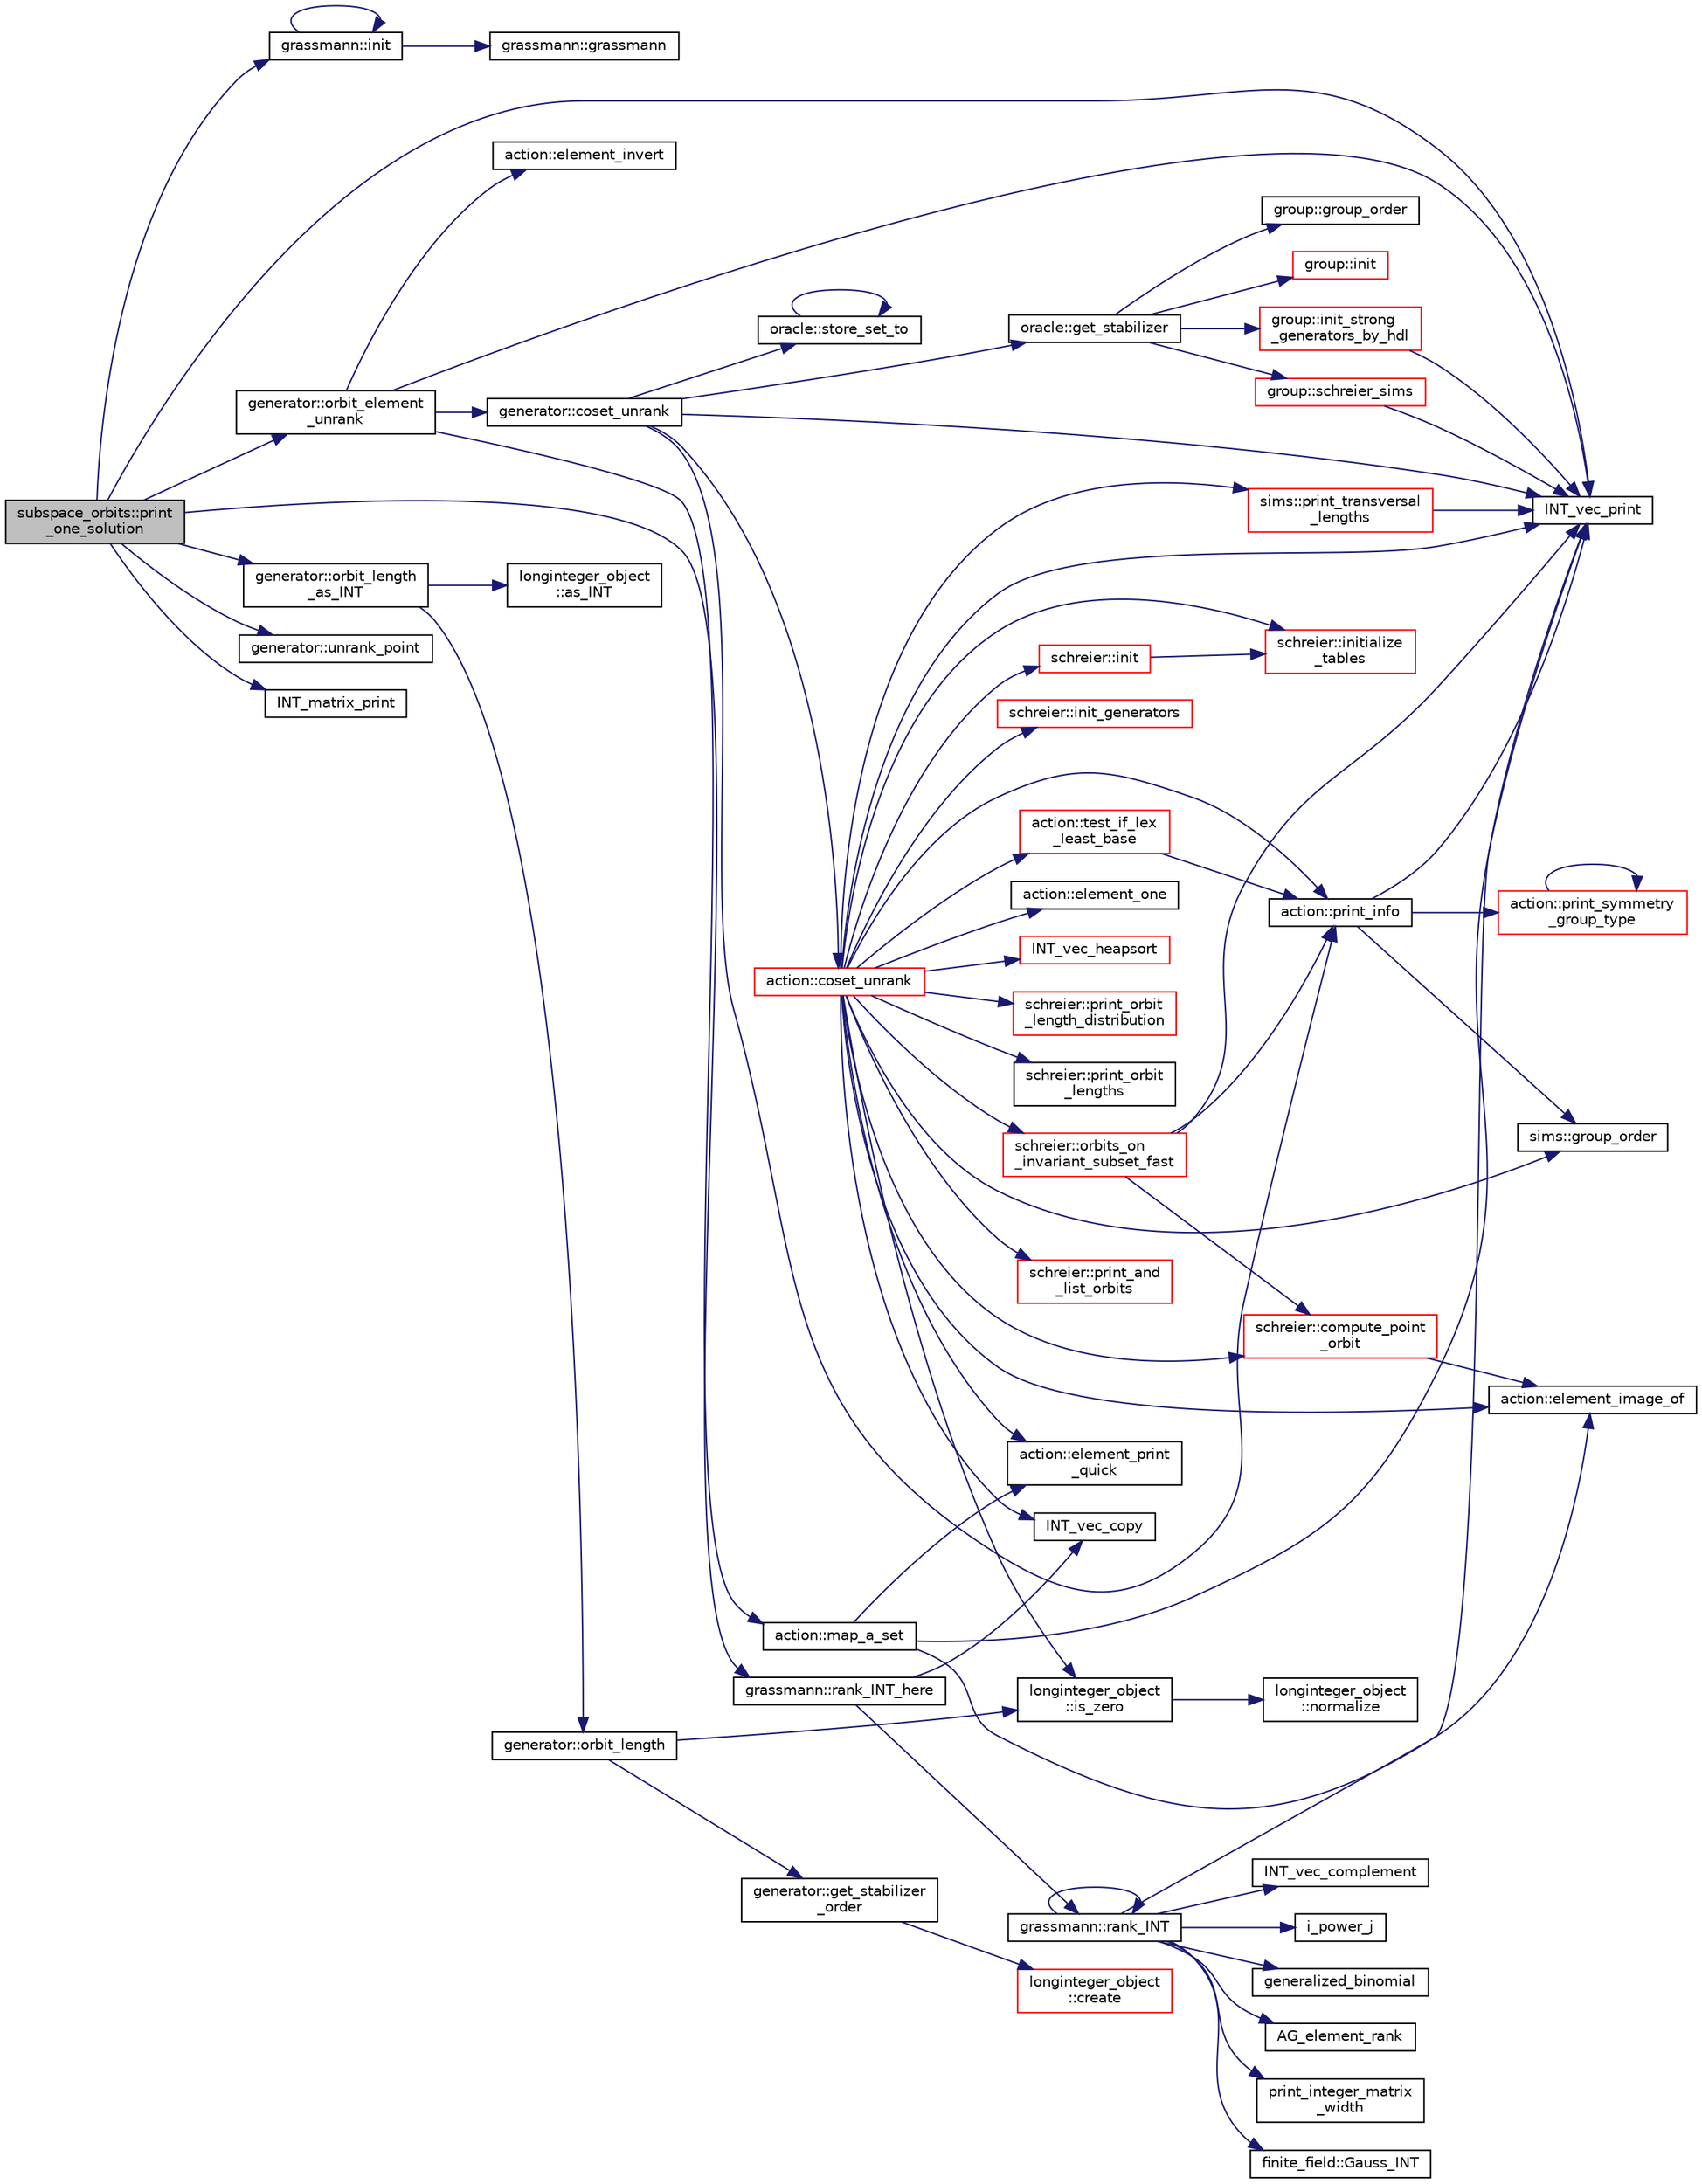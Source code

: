 digraph "subspace_orbits::print_one_solution"
{
  edge [fontname="Helvetica",fontsize="10",labelfontname="Helvetica",labelfontsize="10"];
  node [fontname="Helvetica",fontsize="10",shape=record];
  rankdir="LR";
  Node1590 [label="subspace_orbits::print\l_one_solution",height=0.2,width=0.4,color="black", fillcolor="grey75", style="filled", fontcolor="black"];
  Node1590 -> Node1591 [color="midnightblue",fontsize="10",style="solid",fontname="Helvetica"];
  Node1591 [label="grassmann::init",height=0.2,width=0.4,color="black", fillcolor="white", style="filled",URL="$df/d02/classgrassmann.html#a2e8cf7b9f203254493d7c2607c17d498"];
  Node1591 -> Node1592 [color="midnightblue",fontsize="10",style="solid",fontname="Helvetica"];
  Node1592 [label="grassmann::grassmann",height=0.2,width=0.4,color="black", fillcolor="white", style="filled",URL="$df/d02/classgrassmann.html#a252a85d3b74eb4fbd5771f4152a5f272"];
  Node1591 -> Node1591 [color="midnightblue",fontsize="10",style="solid",fontname="Helvetica"];
  Node1590 -> Node1593 [color="midnightblue",fontsize="10",style="solid",fontname="Helvetica"];
  Node1593 [label="INT_vec_print",height=0.2,width=0.4,color="black", fillcolor="white", style="filled",URL="$df/dbf/sajeeb_8_c.html#a79a5901af0b47dd0d694109543c027fe"];
  Node1590 -> Node1594 [color="midnightblue",fontsize="10",style="solid",fontname="Helvetica"];
  Node1594 [label="generator::orbit_length\l_as_INT",height=0.2,width=0.4,color="black", fillcolor="white", style="filled",URL="$d7/d73/classgenerator.html#aecb478b303fd91af6a914f541906da39"];
  Node1594 -> Node1595 [color="midnightblue",fontsize="10",style="solid",fontname="Helvetica"];
  Node1595 [label="generator::orbit_length",height=0.2,width=0.4,color="black", fillcolor="white", style="filled",URL="$d7/d73/classgenerator.html#a38a102d644c03c18ad901f1a815a7f6c"];
  Node1595 -> Node1596 [color="midnightblue",fontsize="10",style="solid",fontname="Helvetica"];
  Node1596 [label="generator::get_stabilizer\l_order",height=0.2,width=0.4,color="black", fillcolor="white", style="filled",URL="$d7/d73/classgenerator.html#a2a03fc974c76e47e999f3abc99e6b81d"];
  Node1596 -> Node1597 [color="midnightblue",fontsize="10",style="solid",fontname="Helvetica"];
  Node1597 [label="longinteger_object\l::create",height=0.2,width=0.4,color="red", fillcolor="white", style="filled",URL="$dd/d7e/classlonginteger__object.html#a95d2eebc60849c3963a49298b1f498c2"];
  Node1595 -> Node1603 [color="midnightblue",fontsize="10",style="solid",fontname="Helvetica"];
  Node1603 [label="longinteger_object\l::is_zero",height=0.2,width=0.4,color="black", fillcolor="white", style="filled",URL="$dd/d7e/classlonginteger__object.html#a0946732d08e5180a00480f4c40667101"];
  Node1603 -> Node1604 [color="midnightblue",fontsize="10",style="solid",fontname="Helvetica"];
  Node1604 [label="longinteger_object\l::normalize",height=0.2,width=0.4,color="black", fillcolor="white", style="filled",URL="$dd/d7e/classlonginteger__object.html#ae27040d862a5624e98fc9582daa889ee"];
  Node1594 -> Node1605 [color="midnightblue",fontsize="10",style="solid",fontname="Helvetica"];
  Node1605 [label="longinteger_object\l::as_INT",height=0.2,width=0.4,color="black", fillcolor="white", style="filled",URL="$dd/d7e/classlonginteger__object.html#afb992d4679a6741acc63c8bcba27971e"];
  Node1590 -> Node1606 [color="midnightblue",fontsize="10",style="solid",fontname="Helvetica"];
  Node1606 [label="generator::orbit_element\l_unrank",height=0.2,width=0.4,color="black", fillcolor="white", style="filled",URL="$d7/d73/classgenerator.html#a26a8d0b1964170e19dcbd37fa0a4957f"];
  Node1606 -> Node1607 [color="midnightblue",fontsize="10",style="solid",fontname="Helvetica"];
  Node1607 [label="generator::coset_unrank",height=0.2,width=0.4,color="black", fillcolor="white", style="filled",URL="$d7/d73/classgenerator.html#a489f02ee804f130f666029a46020aaf6"];
  Node1607 -> Node1608 [color="midnightblue",fontsize="10",style="solid",fontname="Helvetica"];
  Node1608 [label="action::print_info",height=0.2,width=0.4,color="black", fillcolor="white", style="filled",URL="$d2/d86/classaction.html#a6f89e493e5c5a32e5c3b8963d438ce86"];
  Node1608 -> Node1609 [color="midnightblue",fontsize="10",style="solid",fontname="Helvetica"];
  Node1609 [label="action::print_symmetry\l_group_type",height=0.2,width=0.4,color="red", fillcolor="white", style="filled",URL="$d2/d86/classaction.html#aed811766c7e64fe2c853df8b0b67aa6e"];
  Node1609 -> Node1609 [color="midnightblue",fontsize="10",style="solid",fontname="Helvetica"];
  Node1608 -> Node1593 [color="midnightblue",fontsize="10",style="solid",fontname="Helvetica"];
  Node1608 -> Node1611 [color="midnightblue",fontsize="10",style="solid",fontname="Helvetica"];
  Node1611 [label="sims::group_order",height=0.2,width=0.4,color="black", fillcolor="white", style="filled",URL="$d9/df3/classsims.html#aa442445175656570fa35febbe790efad"];
  Node1607 -> Node1612 [color="midnightblue",fontsize="10",style="solid",fontname="Helvetica"];
  Node1612 [label="oracle::store_set_to",height=0.2,width=0.4,color="black", fillcolor="white", style="filled",URL="$d7/da7/classoracle.html#a4489d03d342f31d1e64632ce4d0e700d"];
  Node1612 -> Node1612 [color="midnightblue",fontsize="10",style="solid",fontname="Helvetica"];
  Node1607 -> Node1593 [color="midnightblue",fontsize="10",style="solid",fontname="Helvetica"];
  Node1607 -> Node1613 [color="midnightblue",fontsize="10",style="solid",fontname="Helvetica"];
  Node1613 [label="oracle::get_stabilizer",height=0.2,width=0.4,color="black", fillcolor="white", style="filled",URL="$d7/da7/classoracle.html#a66344906577c7688e2e5f3d0c5748d2c"];
  Node1613 -> Node1614 [color="midnightblue",fontsize="10",style="solid",fontname="Helvetica"];
  Node1614 [label="group::init",height=0.2,width=0.4,color="red", fillcolor="white", style="filled",URL="$d1/db7/classgroup.html#a9f5de0500658e265332c7f62c0d3962d"];
  Node1613 -> Node1616 [color="midnightblue",fontsize="10",style="solid",fontname="Helvetica"];
  Node1616 [label="group::init_strong\l_generators_by_hdl",height=0.2,width=0.4,color="red", fillcolor="white", style="filled",URL="$d1/db7/classgroup.html#a65100d600cfb0955dae3582a2d6a2532"];
  Node1616 -> Node1593 [color="midnightblue",fontsize="10",style="solid",fontname="Helvetica"];
  Node1613 -> Node1623 [color="midnightblue",fontsize="10",style="solid",fontname="Helvetica"];
  Node1623 [label="group::schreier_sims",height=0.2,width=0.4,color="red", fillcolor="white", style="filled",URL="$d1/db7/classgroup.html#a224ed784f302897ca0c0e578446afa08"];
  Node1623 -> Node1593 [color="midnightblue",fontsize="10",style="solid",fontname="Helvetica"];
  Node1613 -> Node1639 [color="midnightblue",fontsize="10",style="solid",fontname="Helvetica"];
  Node1639 [label="group::group_order",height=0.2,width=0.4,color="black", fillcolor="white", style="filled",URL="$d1/db7/classgroup.html#a2d70bcf6a1495e7fb8e16ba7dfadb725"];
  Node1607 -> Node1640 [color="midnightblue",fontsize="10",style="solid",fontname="Helvetica"];
  Node1640 [label="action::coset_unrank",height=0.2,width=0.4,color="red", fillcolor="white", style="filled",URL="$d2/d86/classaction.html#aeabf488f671d4e77a8a892eb58d82b34"];
  Node1640 -> Node1608 [color="midnightblue",fontsize="10",style="solid",fontname="Helvetica"];
  Node1640 -> Node1611 [color="midnightblue",fontsize="10",style="solid",fontname="Helvetica"];
  Node1640 -> Node1641 [color="midnightblue",fontsize="10",style="solid",fontname="Helvetica"];
  Node1641 [label="action::test_if_lex\l_least_base",height=0.2,width=0.4,color="red", fillcolor="white", style="filled",URL="$d2/d86/classaction.html#afb63a2be19013fcf35337553d7c08eda"];
  Node1641 -> Node1608 [color="midnightblue",fontsize="10",style="solid",fontname="Helvetica"];
  Node1640 -> Node2108 [color="midnightblue",fontsize="10",style="solid",fontname="Helvetica"];
  Node2108 [label="sims::print_transversal\l_lengths",height=0.2,width=0.4,color="red", fillcolor="white", style="filled",URL="$d9/df3/classsims.html#a122d9276cad4b4fbb8ea6f7831d43020"];
  Node2108 -> Node1593 [color="midnightblue",fontsize="10",style="solid",fontname="Helvetica"];
  Node1640 -> Node2110 [color="midnightblue",fontsize="10",style="solid",fontname="Helvetica"];
  Node2110 [label="schreier::init",height=0.2,width=0.4,color="red", fillcolor="white", style="filled",URL="$d3/dd6/classschreier.html#a7443bebde2aa08acae16c0ff29c9abcf"];
  Node2110 -> Node2111 [color="midnightblue",fontsize="10",style="solid",fontname="Helvetica"];
  Node2111 [label="schreier::initialize\l_tables",height=0.2,width=0.4,color="red", fillcolor="white", style="filled",URL="$d3/dd6/classschreier.html#acccc16670f88b14ddc69856cd5c0b36d"];
  Node1640 -> Node2111 [color="midnightblue",fontsize="10",style="solid",fontname="Helvetica"];
  Node1640 -> Node2113 [color="midnightblue",fontsize="10",style="solid",fontname="Helvetica"];
  Node2113 [label="schreier::init_generators",height=0.2,width=0.4,color="red", fillcolor="white", style="filled",URL="$d3/dd6/classschreier.html#a04fd581636085a7414e1b5d1004e44e0"];
  Node1640 -> Node1631 [color="midnightblue",fontsize="10",style="solid",fontname="Helvetica"];
  Node1631 [label="action::element_print\l_quick",height=0.2,width=0.4,color="black", fillcolor="white", style="filled",URL="$d2/d86/classaction.html#a4844680cf6750396f76494a28655265b"];
  Node1640 -> Node1652 [color="midnightblue",fontsize="10",style="solid",fontname="Helvetica"];
  Node1652 [label="action::element_one",height=0.2,width=0.4,color="black", fillcolor="white", style="filled",URL="$d2/d86/classaction.html#a780a105daf04d6d1fe7e2f63b3c88e3b"];
  Node1640 -> Node1683 [color="midnightblue",fontsize="10",style="solid",fontname="Helvetica"];
  Node1683 [label="INT_vec_copy",height=0.2,width=0.4,color="black", fillcolor="white", style="filled",URL="$df/dbf/sajeeb_8_c.html#ac2d875e27e009af6ec04d17254d11075"];
  Node1640 -> Node1995 [color="midnightblue",fontsize="10",style="solid",fontname="Helvetica"];
  Node1995 [label="INT_vec_heapsort",height=0.2,width=0.4,color="red", fillcolor="white", style="filled",URL="$d5/de2/foundations_2data__structures_2data__structures_8h.html#a3590ad9987f801fbfc94634300182f39"];
  Node1640 -> Node1593 [color="midnightblue",fontsize="10",style="solid",fontname="Helvetica"];
  Node1640 -> Node2114 [color="midnightblue",fontsize="10",style="solid",fontname="Helvetica"];
  Node2114 [label="schreier::compute_point\l_orbit",height=0.2,width=0.4,color="red", fillcolor="white", style="filled",URL="$d3/dd6/classschreier.html#a429138e463c8c25dddd8557340ed9edd"];
  Node2114 -> Node1637 [color="midnightblue",fontsize="10",style="solid",fontname="Helvetica"];
  Node1637 [label="action::element_image_of",height=0.2,width=0.4,color="black", fillcolor="white", style="filled",URL="$d2/d86/classaction.html#ae09559d4537a048fc860f8a74a31393d"];
  Node1640 -> Node2119 [color="midnightblue",fontsize="10",style="solid",fontname="Helvetica"];
  Node2119 [label="schreier::orbits_on\l_invariant_subset_fast",height=0.2,width=0.4,color="red", fillcolor="white", style="filled",URL="$d3/dd6/classschreier.html#ada89df0b995b15f149a9aa3b2f571861"];
  Node2119 -> Node1608 [color="midnightblue",fontsize="10",style="solid",fontname="Helvetica"];
  Node2119 -> Node2114 [color="midnightblue",fontsize="10",style="solid",fontname="Helvetica"];
  Node2119 -> Node1593 [color="midnightblue",fontsize="10",style="solid",fontname="Helvetica"];
  Node1640 -> Node2121 [color="midnightblue",fontsize="10",style="solid",fontname="Helvetica"];
  Node2121 [label="schreier::print_orbit\l_length_distribution",height=0.2,width=0.4,color="red", fillcolor="white", style="filled",URL="$d3/dd6/classschreier.html#a0464626aa62056d355b34898518c4589"];
  Node1640 -> Node2124 [color="midnightblue",fontsize="10",style="solid",fontname="Helvetica"];
  Node2124 [label="schreier::print_orbit\l_lengths",height=0.2,width=0.4,color="black", fillcolor="white", style="filled",URL="$d3/dd6/classschreier.html#a8c7409ed71c0d8f234555eec3bc028a3"];
  Node1640 -> Node2125 [color="midnightblue",fontsize="10",style="solid",fontname="Helvetica"];
  Node2125 [label="schreier::print_and\l_list_orbits",height=0.2,width=0.4,color="red", fillcolor="white", style="filled",URL="$d3/dd6/classschreier.html#a601f9c08d5a6f37f849d22fa4e89d892"];
  Node1640 -> Node1603 [color="midnightblue",fontsize="10",style="solid",fontname="Helvetica"];
  Node1640 -> Node1637 [color="midnightblue",fontsize="10",style="solid",fontname="Helvetica"];
  Node1606 -> Node1663 [color="midnightblue",fontsize="10",style="solid",fontname="Helvetica"];
  Node1663 [label="action::element_invert",height=0.2,width=0.4,color="black", fillcolor="white", style="filled",URL="$d2/d86/classaction.html#aa4bd01e338497714586636751fcef436"];
  Node1606 -> Node2000 [color="midnightblue",fontsize="10",style="solid",fontname="Helvetica"];
  Node2000 [label="action::map_a_set",height=0.2,width=0.4,color="black", fillcolor="white", style="filled",URL="$d2/d86/classaction.html#a600e542e5aeca2a46f18110e027947e0"];
  Node2000 -> Node1631 [color="midnightblue",fontsize="10",style="solid",fontname="Helvetica"];
  Node2000 -> Node1593 [color="midnightblue",fontsize="10",style="solid",fontname="Helvetica"];
  Node2000 -> Node1637 [color="midnightblue",fontsize="10",style="solid",fontname="Helvetica"];
  Node1606 -> Node1593 [color="midnightblue",fontsize="10",style="solid",fontname="Helvetica"];
  Node1590 -> Node2143 [color="midnightblue",fontsize="10",style="solid",fontname="Helvetica"];
  Node2143 [label="generator::unrank_point",height=0.2,width=0.4,color="black", fillcolor="white", style="filled",URL="$d7/d73/classgenerator.html#ad8842983b197430759b0588712c26693"];
  Node1590 -> Node1717 [color="midnightblue",fontsize="10",style="solid",fontname="Helvetica"];
  Node1717 [label="INT_matrix_print",height=0.2,width=0.4,color="black", fillcolor="white", style="filled",URL="$d5/db4/io__and__os_8h.html#afd4180a24bef3a2b584668a4eaf607ff"];
  Node1590 -> Node2026 [color="midnightblue",fontsize="10",style="solid",fontname="Helvetica"];
  Node2026 [label="grassmann::rank_INT_here",height=0.2,width=0.4,color="black", fillcolor="white", style="filled",URL="$df/d02/classgrassmann.html#aaeab144aec85ec523f5a4d614a86d8d7"];
  Node2026 -> Node1683 [color="midnightblue",fontsize="10",style="solid",fontname="Helvetica"];
  Node2026 -> Node1711 [color="midnightblue",fontsize="10",style="solid",fontname="Helvetica"];
  Node1711 [label="grassmann::rank_INT",height=0.2,width=0.4,color="black", fillcolor="white", style="filled",URL="$df/d02/classgrassmann.html#a1fa95ce7ecebd48b04c7a0dc75491184"];
  Node1711 -> Node1675 [color="midnightblue",fontsize="10",style="solid",fontname="Helvetica"];
  Node1675 [label="print_integer_matrix\l_width",height=0.2,width=0.4,color="black", fillcolor="white", style="filled",URL="$d5/db4/io__and__os_8h.html#aa78f3e73fc2179251bd15adbcc31573f"];
  Node1711 -> Node1692 [color="midnightblue",fontsize="10",style="solid",fontname="Helvetica"];
  Node1692 [label="finite_field::Gauss_INT",height=0.2,width=0.4,color="black", fillcolor="white", style="filled",URL="$df/d5a/classfinite__field.html#adb676d2e80341b53751326e3a58beb11"];
  Node1711 -> Node1593 [color="midnightblue",fontsize="10",style="solid",fontname="Helvetica"];
  Node1711 -> Node1704 [color="midnightblue",fontsize="10",style="solid",fontname="Helvetica"];
  Node1704 [label="INT_vec_complement",height=0.2,width=0.4,color="black", fillcolor="white", style="filled",URL="$d5/db4/io__and__os_8h.html#a2a0a724647575fcd3090c763985eb81a"];
  Node1711 -> Node1703 [color="midnightblue",fontsize="10",style="solid",fontname="Helvetica"];
  Node1703 [label="i_power_j",height=0.2,width=0.4,color="black", fillcolor="white", style="filled",URL="$de/dc5/algebra__and__number__theory_8h.html#a39b321523e8957d701618bb5cac542b5"];
  Node1711 -> Node1702 [color="midnightblue",fontsize="10",style="solid",fontname="Helvetica"];
  Node1702 [label="generalized_binomial",height=0.2,width=0.4,color="black", fillcolor="white", style="filled",URL="$d2/d7c/combinatorics_8_c.html#a24762dc22e45175d18ec1ec1d2556ae8"];
  Node1711 -> Node1711 [color="midnightblue",fontsize="10",style="solid",fontname="Helvetica"];
  Node1711 -> Node1672 [color="midnightblue",fontsize="10",style="solid",fontname="Helvetica"];
  Node1672 [label="AG_element_rank",height=0.2,width=0.4,color="black", fillcolor="white", style="filled",URL="$d4/d67/geometry_8h.html#ab2ac908d07dd8038fd996e26bdc75c17"];
}
